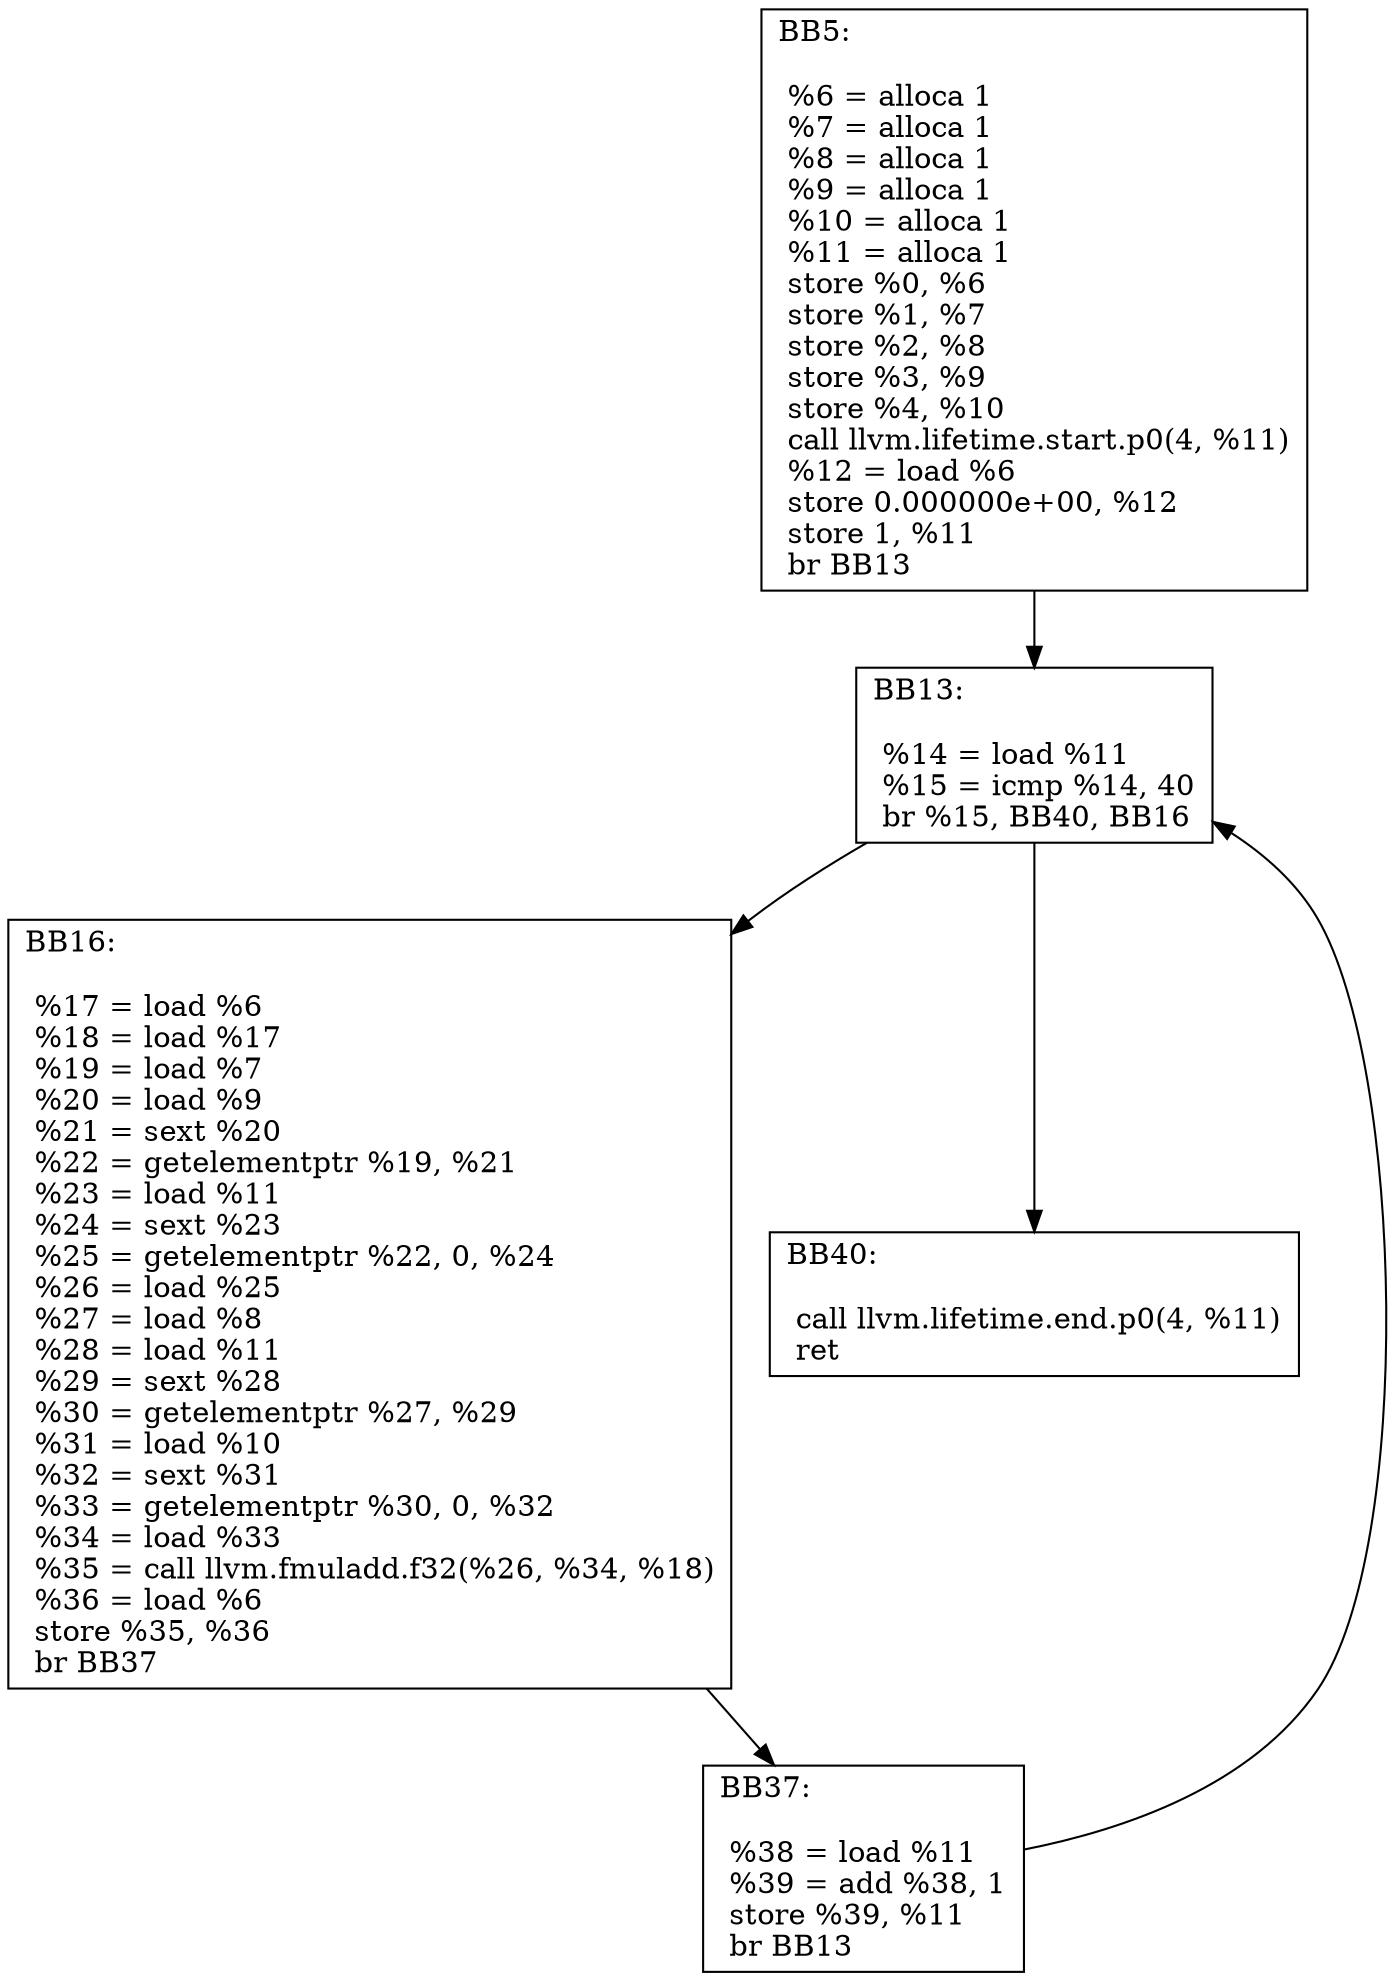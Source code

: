 digraph "CFG of rInnerproduct function"{
	BB5[shape=record,label="{BB5:\l\l
	 %6 = alloca  1\l	 %7 = alloca  1\l	 %8 = alloca  1\l	 %9 = alloca  1\l	 %10 = alloca  1\l	 %11 = alloca  1\l	 store  %0,  %6\l	 store  %1,  %7\l	 store  %2,  %8\l	 store  %3,  %9\l	 store  %4,  %10\l	 call llvm.lifetime.start.p0(4, %11)\l	 %12 = load  %6\l	 store  0.000000e+00,  %12\l	 store  1,  %11\l	 br BB13\l	}"];
	BB5 -> BB13
	BB13[shape=record,label="{BB13:\l\l
	 %14 = load  %11\l	 %15 = icmp  %14,  40\l	 br %15, BB40, BB16\l	}"];
	BB13 -> BB16
	BB13 -> BB40
	BB16[shape=record,label="{BB16:\l\l
	 %17 = load  %6\l	 %18 = load  %17\l	 %19 = load  %7\l	 %20 = load  %9\l	 %21 = sext  %20\l	 %22 = getelementptr  %19,  %21\l	 %23 = load  %11\l	 %24 = sext  %23\l	 %25 = getelementptr  %22,  0,  %24\l	 %26 = load  %25\l	 %27 = load  %8\l	 %28 = load  %11\l	 %29 = sext  %28\l	 %30 = getelementptr  %27,  %29\l	 %31 = load  %10\l	 %32 = sext  %31\l	 %33 = getelementptr  %30,  0,  %32\l	 %34 = load  %33\l	 %35 = call llvm.fmuladd.f32(%26, %34, %18)\l	 %36 = load  %6\l	 store  %35,  %36\l	 br BB37\l	}"];
	BB16 -> BB37
	BB37[shape=record,label="{BB37:\l\l
	 %38 = load  %11\l	 %39 = add  %38,  1\l	 store  %39,  %11\l	 br BB13\l	}"];
	BB37 -> BB13
	BB40[shape=record,label="{BB40:\l\l
	 call llvm.lifetime.end.p0(4, %11)\l	 ret \l	}"];
}
